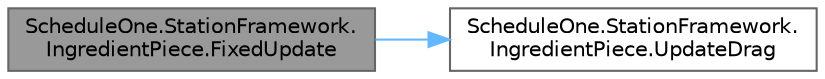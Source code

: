 digraph "ScheduleOne.StationFramework.IngredientPiece.FixedUpdate"
{
 // LATEX_PDF_SIZE
  bgcolor="transparent";
  edge [fontname=Helvetica,fontsize=10,labelfontname=Helvetica,labelfontsize=10];
  node [fontname=Helvetica,fontsize=10,shape=box,height=0.2,width=0.4];
  rankdir="LR";
  Node1 [id="Node000001",label="ScheduleOne.StationFramework.\lIngredientPiece.FixedUpdate",height=0.2,width=0.4,color="gray40", fillcolor="grey60", style="filled", fontcolor="black",tooltip=" "];
  Node1 -> Node2 [id="edge1_Node000001_Node000002",color="steelblue1",style="solid",tooltip=" "];
  Node2 [id="Node000002",label="ScheduleOne.StationFramework.\lIngredientPiece.UpdateDrag",height=0.2,width=0.4,color="grey40", fillcolor="white", style="filled",URL="$class_schedule_one_1_1_station_framework_1_1_ingredient_piece.html#ac9eab0bab77fbb74d0b1e516bd1eff79",tooltip=" "];
}
